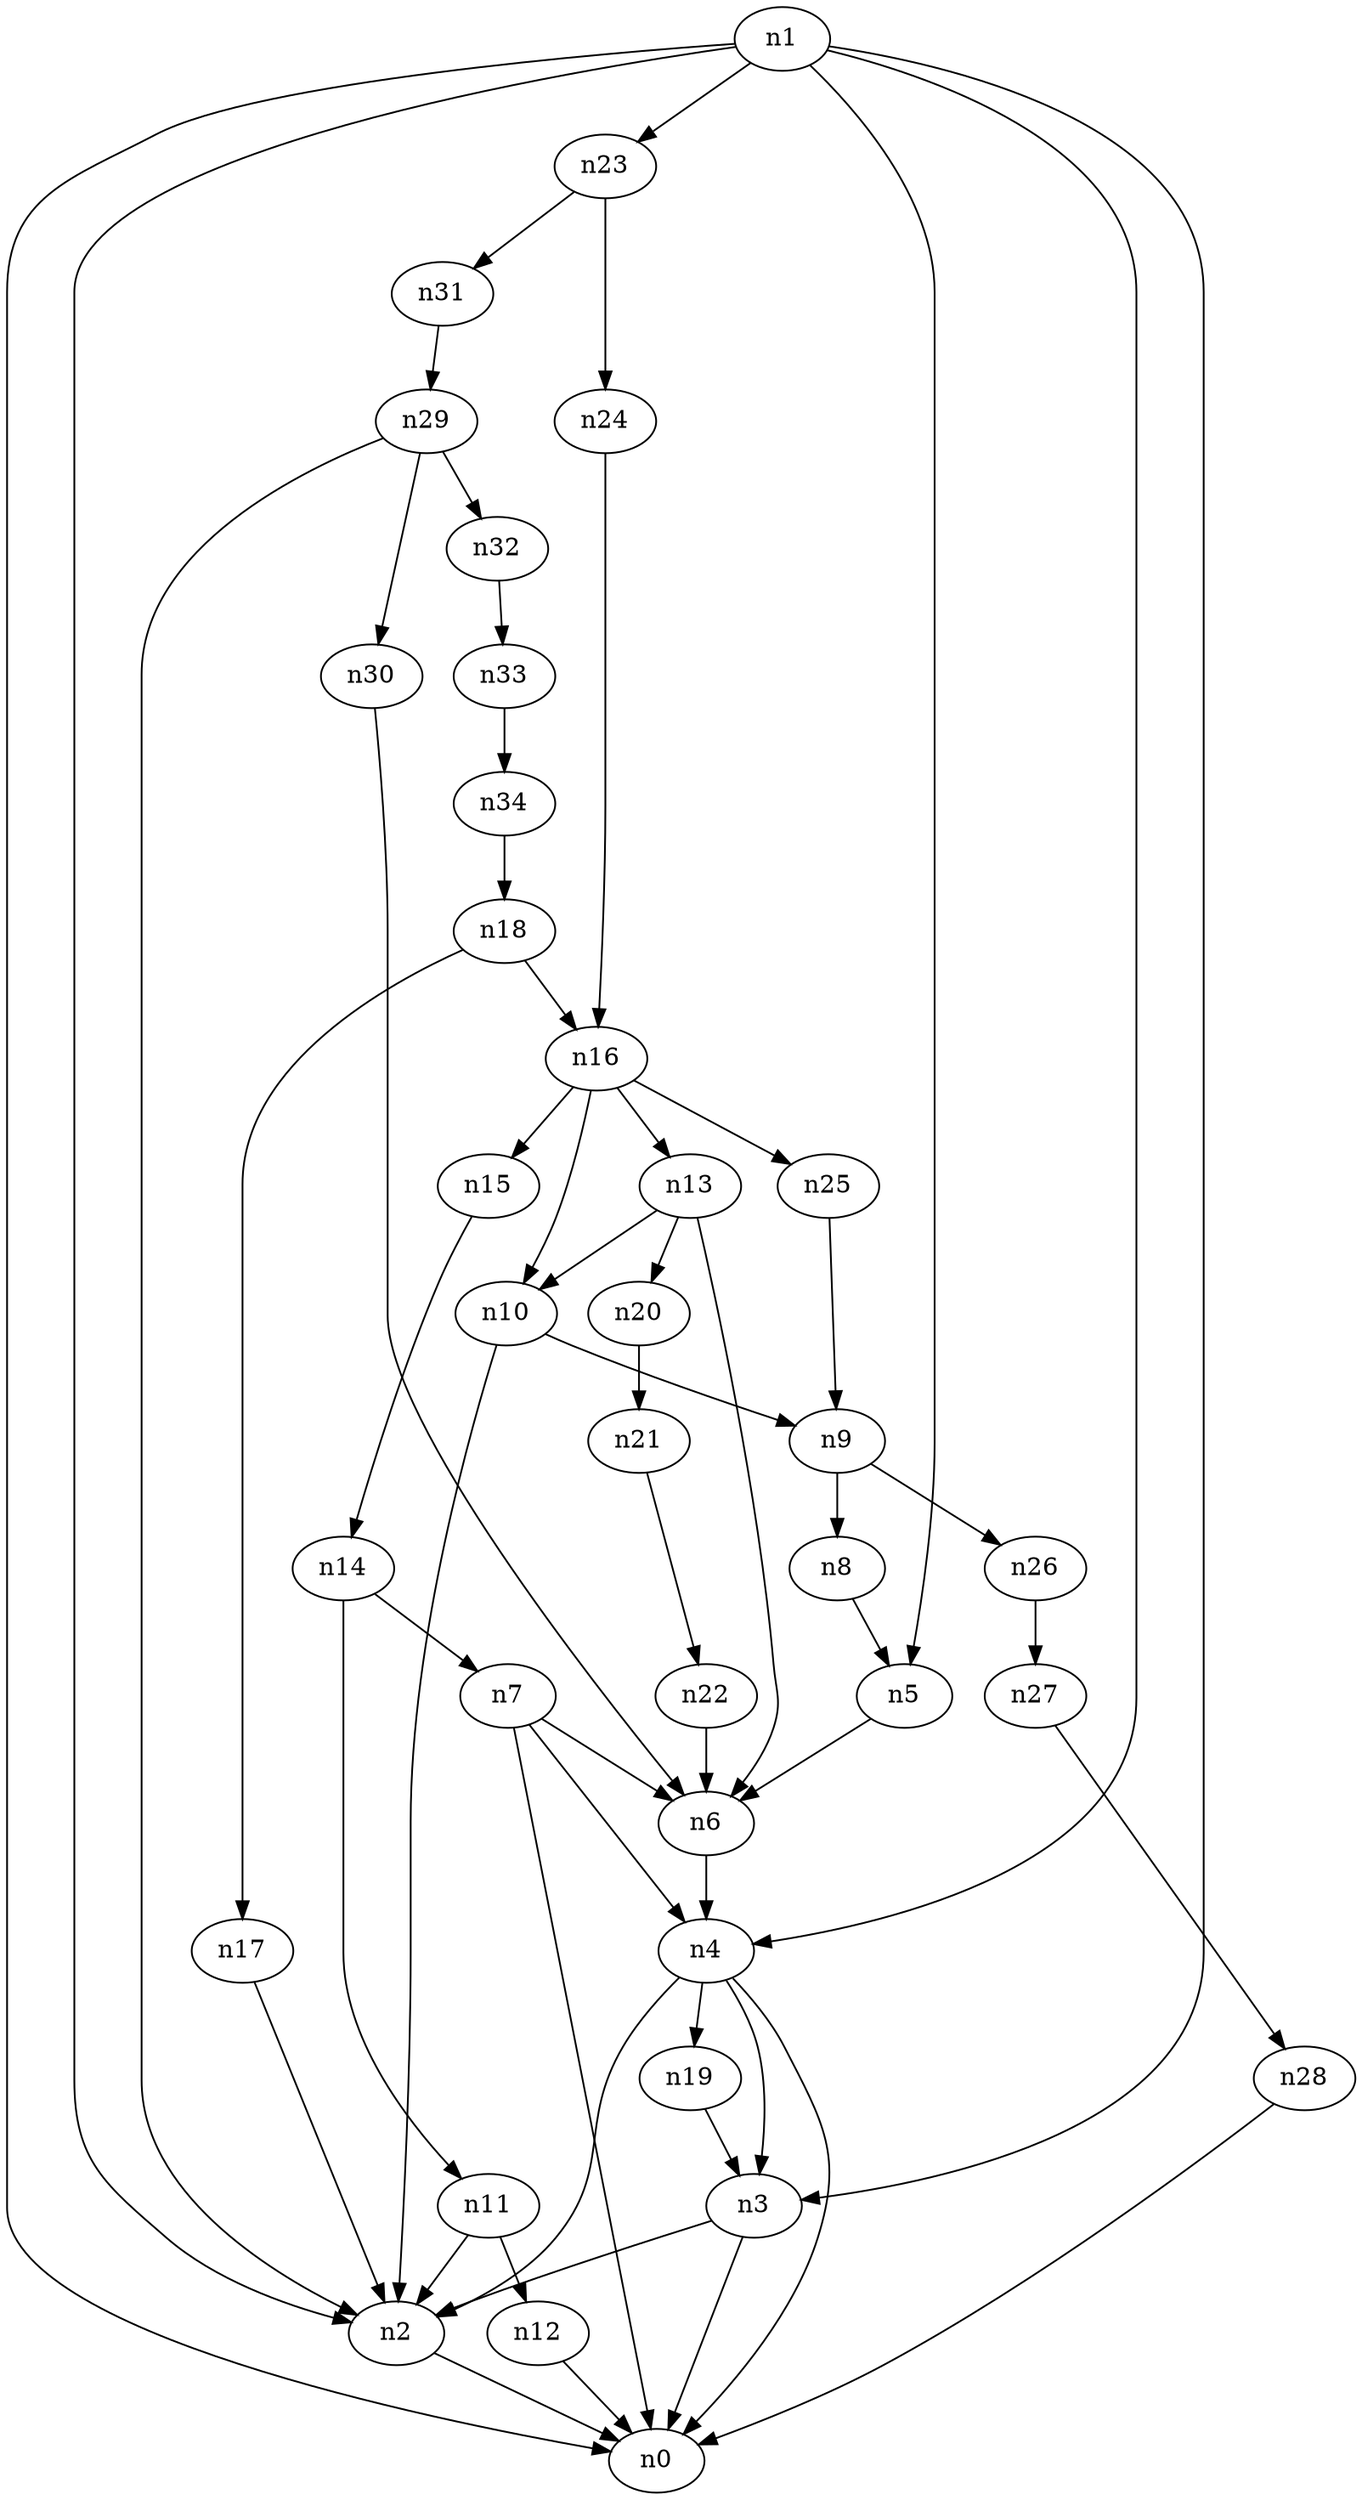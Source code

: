 digraph G {
	n1 -> n0	 [_graphml_id=e0];
	n1 -> n2	 [_graphml_id=e1];
	n1 -> n3	 [_graphml_id=e6];
	n1 -> n4	 [_graphml_id=e9];
	n1 -> n5	 [_graphml_id=e10];
	n1 -> n23	 [_graphml_id=e39];
	n2 -> n0	 [_graphml_id=e5];
	n3 -> n0	 [_graphml_id=e8];
	n3 -> n2	 [_graphml_id=e2];
	n4 -> n0	 [_graphml_id=e4];
	n4 -> n2	 [_graphml_id=e7];
	n4 -> n3	 [_graphml_id=e3];
	n4 -> n19	 [_graphml_id=e33];
	n5 -> n6	 [_graphml_id=e11];
	n6 -> n4	 [_graphml_id=e12];
	n7 -> n0	 [_graphml_id=e14];
	n7 -> n4	 [_graphml_id=e13];
	n7 -> n6	 [_graphml_id=e15];
	n8 -> n5	 [_graphml_id=e16];
	n9 -> n8	 [_graphml_id=e17];
	n9 -> n26	 [_graphml_id=e45];
	n10 -> n2	 [_graphml_id=e19];
	n10 -> n9	 [_graphml_id=e18];
	n11 -> n2	 [_graphml_id=e20];
	n11 -> n12	 [_graphml_id=e21];
	n12 -> n0	 [_graphml_id=e22];
	n13 -> n6	 [_graphml_id=e24];
	n13 -> n10	 [_graphml_id=e23];
	n13 -> n20	 [_graphml_id=e35];
	n14 -> n7	 [_graphml_id=e34];
	n14 -> n11	 [_graphml_id=e25];
	n15 -> n14	 [_graphml_id=e26];
	n16 -> n10	 [_graphml_id=e28];
	n16 -> n13	 [_graphml_id=e44];
	n16 -> n15	 [_graphml_id=e27];
	n16 -> n25	 [_graphml_id=e42];
	n17 -> n2	 [_graphml_id=e29];
	n18 -> n16	 [_graphml_id=e31];
	n18 -> n17	 [_graphml_id=e30];
	n19 -> n3	 [_graphml_id=e32];
	n20 -> n21	 [_graphml_id=e36];
	n21 -> n22	 [_graphml_id=e37];
	n22 -> n6	 [_graphml_id=e38];
	n23 -> n24	 [_graphml_id=e40];
	n23 -> n31	 [_graphml_id=e52];
	n24 -> n16	 [_graphml_id=e41];
	n25 -> n9	 [_graphml_id=e43];
	n26 -> n27	 [_graphml_id=e46];
	n27 -> n28	 [_graphml_id=e47];
	n28 -> n0	 [_graphml_id=e48];
	n29 -> n2	 [_graphml_id=e49];
	n29 -> n30	 [_graphml_id=e50];
	n29 -> n32	 [_graphml_id=e54];
	n30 -> n6	 [_graphml_id=e51];
	n31 -> n29	 [_graphml_id=e53];
	n32 -> n33	 [_graphml_id=e55];
	n33 -> n34	 [_graphml_id=e56];
	n34 -> n18	 [_graphml_id=e57];
}
